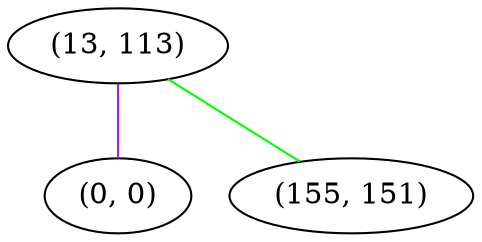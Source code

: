 graph "" {
"(13, 113)";
"(0, 0)";
"(155, 151)";
"(13, 113)" -- "(155, 151)"  [color=green, key=0, weight=2];
"(13, 113)" -- "(0, 0)"  [color=purple, key=0, weight=4];
}
